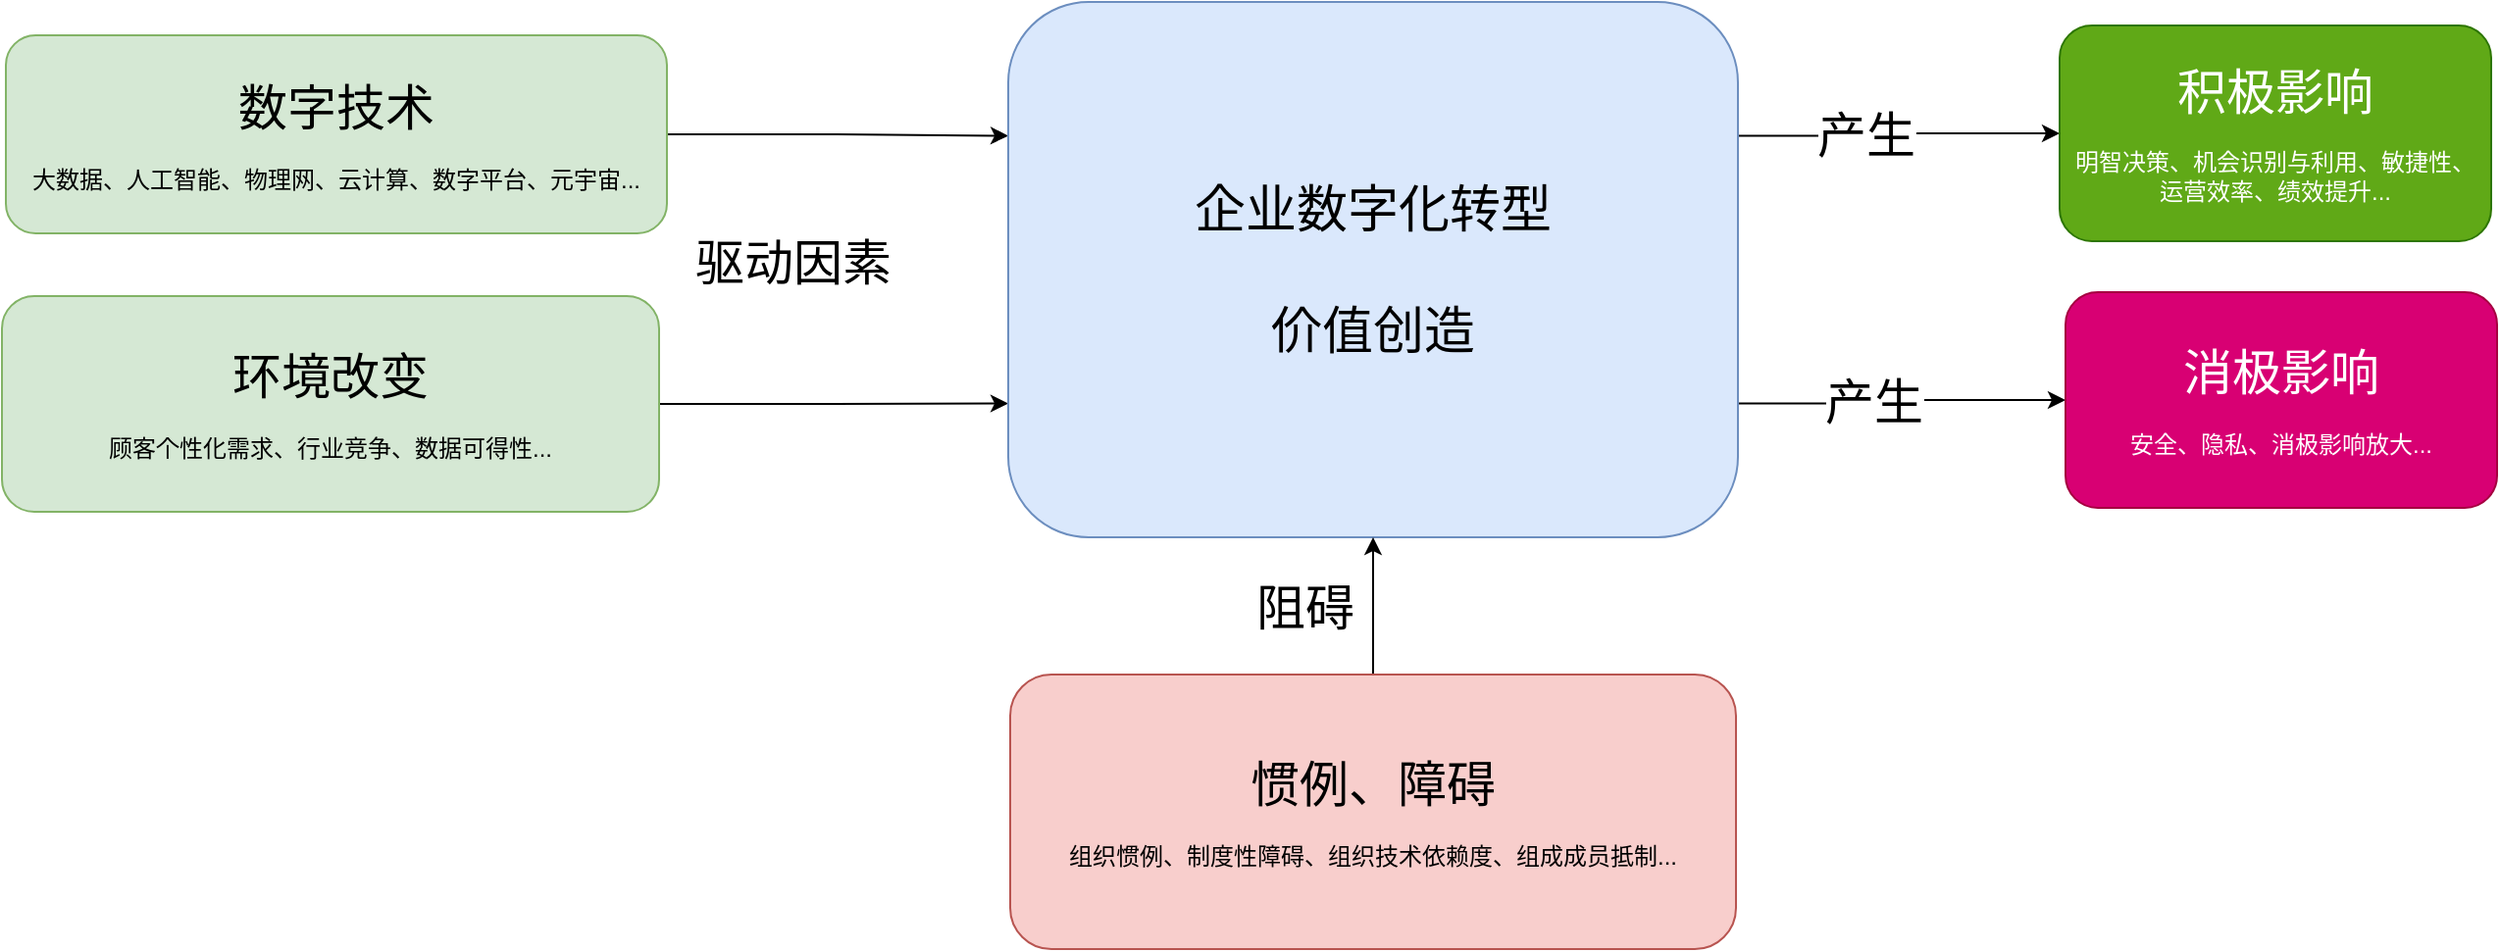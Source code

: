 <mxfile version="20.3.0" type="device"><diagram id="hKhlizH9Jq80BVesc7zy" name="第 1 页"><mxGraphModel dx="1884" dy="892" grid="0" gridSize="10" guides="1" tooltips="1" connect="1" arrows="1" fold="1" page="0" pageScale="1" pageWidth="827" pageHeight="1169" math="0" shadow="0"><root><mxCell id="0"/><mxCell id="1" parent="0"/><mxCell id="D-BxwVGkA5dUs6KZhxya-4" style="edgeStyle=orthogonalEdgeStyle;rounded=0;orthogonalLoop=1;jettySize=auto;html=1;entryX=0;entryY=0.25;entryDx=0;entryDy=0;fontSize=25;" parent="1" source="D-BxwVGkA5dUs6KZhxya-1" target="D-BxwVGkA5dUs6KZhxya-3" edge="1"><mxGeometry relative="1" as="geometry"/></mxCell><mxCell id="D-BxwVGkA5dUs6KZhxya-1" value="&lt;font style=&quot;font-size: 25px;&quot;&gt;数字技术&lt;/font&gt;&lt;br&gt;&lt;br&gt;大数据、人工智能、物理网、云计算、数字平台、元宇宙..." style="rounded=1;whiteSpace=wrap;html=1;spacingLeft=4;spacingRight=4;fillColor=#d5e8d4;strokeColor=#82b366;" parent="1" vertex="1"><mxGeometry x="-47" y="399" width="337" height="101" as="geometry"/></mxCell><mxCell id="D-BxwVGkA5dUs6KZhxya-5" style="edgeStyle=orthogonalEdgeStyle;rounded=0;orthogonalLoop=1;jettySize=auto;html=1;entryX=0;entryY=0.75;entryDx=0;entryDy=0;fontSize=25;" parent="1" source="D-BxwVGkA5dUs6KZhxya-2" target="D-BxwVGkA5dUs6KZhxya-3" edge="1"><mxGeometry relative="1" as="geometry"/></mxCell><mxCell id="D-BxwVGkA5dUs6KZhxya-2" value="&lt;font style=&quot;font-size: 25px;&quot;&gt;环境改变&lt;/font&gt;&lt;br&gt;&lt;br&gt;顾客个性化需求、行业竞争、数据可得性..." style="rounded=1;whiteSpace=wrap;html=1;spacingLeft=4;spacingRight=4;fillColor=#d5e8d4;strokeColor=#82b366;" parent="1" vertex="1"><mxGeometry x="-49" y="532" width="335" height="110" as="geometry"/></mxCell><mxCell id="D-BxwVGkA5dUs6KZhxya-12" style="edgeStyle=orthogonalEdgeStyle;rounded=0;orthogonalLoop=1;jettySize=auto;html=1;entryX=0;entryY=0.5;entryDx=0;entryDy=0;fontSize=25;exitX=1;exitY=0.25;exitDx=0;exitDy=0;" parent="1" source="D-BxwVGkA5dUs6KZhxya-3" target="D-BxwVGkA5dUs6KZhxya-11" edge="1"><mxGeometry relative="1" as="geometry"/></mxCell><mxCell id="D-BxwVGkA5dUs6KZhxya-13" value="产生" style="edgeLabel;html=1;align=center;verticalAlign=middle;resizable=0;points=[];fontSize=25;" parent="D-BxwVGkA5dUs6KZhxya-12" vertex="1" connectable="0"><mxGeometry x="0.063" y="2" relative="1" as="geometry"><mxPoint x="-22" y="2" as="offset"/></mxGeometry></mxCell><mxCell id="D-BxwVGkA5dUs6KZhxya-15" style="edgeStyle=orthogonalEdgeStyle;rounded=0;orthogonalLoop=1;jettySize=auto;html=1;fontSize=25;exitX=1;exitY=0.75;exitDx=0;exitDy=0;" parent="1" source="D-BxwVGkA5dUs6KZhxya-3" target="D-BxwVGkA5dUs6KZhxya-14" edge="1"><mxGeometry relative="1" as="geometry"><mxPoint x="850" y="610" as="sourcePoint"/></mxGeometry></mxCell><mxCell id="D-BxwVGkA5dUs6KZhxya-16" value="产生" style="edgeLabel;html=1;align=center;verticalAlign=middle;resizable=0;points=[];fontSize=25;" parent="D-BxwVGkA5dUs6KZhxya-15" vertex="1" connectable="0"><mxGeometry x="-0.186" y="2" relative="1" as="geometry"><mxPoint as="offset"/></mxGeometry></mxCell><mxCell id="D-BxwVGkA5dUs6KZhxya-3" value="&lt;font style=&quot;font-size: 26px;&quot;&gt;企业数字化转型&lt;br&gt;&lt;font style=&quot;font-size: 26px;&quot;&gt;&lt;br&gt;价值创造&lt;/font&gt;&lt;/font&gt;" style="rounded=1;whiteSpace=wrap;html=1;fontSize=25;fillColor=#dae8fc;strokeColor=#6c8ebf;" parent="1" vertex="1"><mxGeometry x="464" y="382" width="372" height="273" as="geometry"/></mxCell><mxCell id="D-BxwVGkA5dUs6KZhxya-6" value="驱动因素" style="text;html=1;align=center;verticalAlign=middle;resizable=0;points=[];autosize=1;strokeColor=none;fillColor=none;fontSize=25;" parent="1" vertex="1"><mxGeometry x="294" y="494" width="120" height="40" as="geometry"/></mxCell><mxCell id="D-BxwVGkA5dUs6KZhxya-8" style="edgeStyle=orthogonalEdgeStyle;rounded=0;orthogonalLoop=1;jettySize=auto;html=1;entryX=0.5;entryY=1;entryDx=0;entryDy=0;fontSize=25;" parent="1" source="D-BxwVGkA5dUs6KZhxya-7" target="D-BxwVGkA5dUs6KZhxya-3" edge="1"><mxGeometry relative="1" as="geometry"/></mxCell><mxCell id="D-BxwVGkA5dUs6KZhxya-7" value="&lt;font style=&quot;font-size: 25px;&quot;&gt;惯例、障碍&lt;/font&gt;&lt;br&gt;&lt;br&gt;组织惯例、制度性障碍、组织技术依赖度、组成成员抵制..." style="rounded=1;whiteSpace=wrap;html=1;spacingLeft=4;spacingRight=4;fillColor=#f8cecc;strokeColor=#b85450;" parent="1" vertex="1"><mxGeometry x="465" y="725" width="370" height="140" as="geometry"/></mxCell><mxCell id="D-BxwVGkA5dUs6KZhxya-9" value="阻碍" style="text;html=1;align=center;verticalAlign=middle;resizable=0;points=[];autosize=1;strokeColor=none;fillColor=none;fontSize=25;" parent="1" vertex="1"><mxGeometry x="580" y="670" width="70" height="40" as="geometry"/></mxCell><mxCell id="D-BxwVGkA5dUs6KZhxya-11" value="&lt;font style=&quot;font-size: 25px;&quot;&gt;积极影响&lt;/font&gt;&lt;br&gt;&lt;br&gt;明智决策、机会识别与利用、敏捷性、运营效率、绩效提升..." style="rounded=1;whiteSpace=wrap;html=1;spacingLeft=4;spacingRight=4;fillColor=#60a917;strokeColor=#2D7600;fontColor=#ffffff;" parent="1" vertex="1"><mxGeometry x="1000" y="394" width="220" height="110" as="geometry"/></mxCell><mxCell id="D-BxwVGkA5dUs6KZhxya-14" value="&lt;font style=&quot;font-size: 25px;&quot;&gt;消极影响&lt;/font&gt;&lt;br&gt;&lt;br&gt;安全、隐私、消极影响放大..." style="rounded=1;whiteSpace=wrap;html=1;spacingLeft=4;spacingRight=4;fillColor=#d80073;fontColor=#ffffff;strokeColor=#A50040;" parent="1" vertex="1"><mxGeometry x="1003" y="530" width="220" height="110" as="geometry"/></mxCell></root></mxGraphModel></diagram></mxfile>